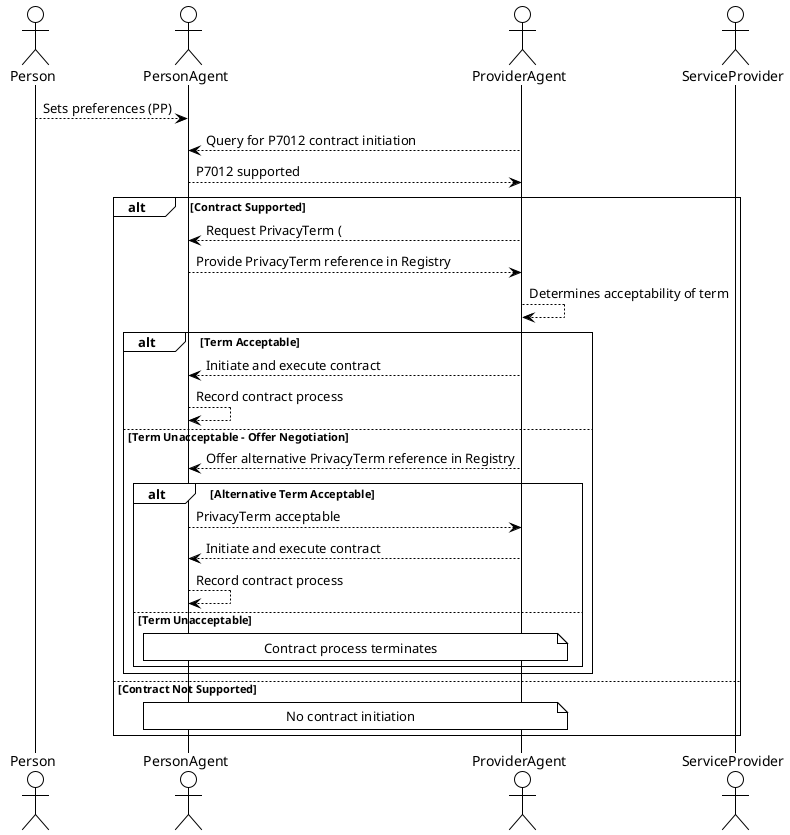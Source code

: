 @startuml
!theme plain
actor Person as P
actor PersonAgent as PA
actor ProviderAgent as PRA
actor ServiceProvider as SP

P --> PA : Sets preferences (PP)
PRA --> PA : Query for P7012 contract initiation
PA --> PRA : P7012 supported

alt Contract Supported
    PRA --> PA : Request PrivacyTerm (
    PA --> PRA : Provide PrivacyTerm reference in Registry
    
    PRA --> PRA : Determines acceptability of term
    
    alt Term Acceptable
        PRA --> PA : Initiate and execute contract
        PA --> PA : Record contract process
    else Term Unacceptable - Offer Negotiation
        PRA --> PA : Offer alternative PrivacyTerm reference in Registry
        
        alt Alternative Term Acceptable
            PA --> PRA : PrivacyTerm acceptable
            PRA --> PA : Initiate and execute contract
            PA --> PA : Record contract process
        else Term Unacceptable
            note over PRA, PA : Contract process terminates
        end
    end
else Contract Not Supported
    note over PRA, PA : No contract initiation
end
@enduml